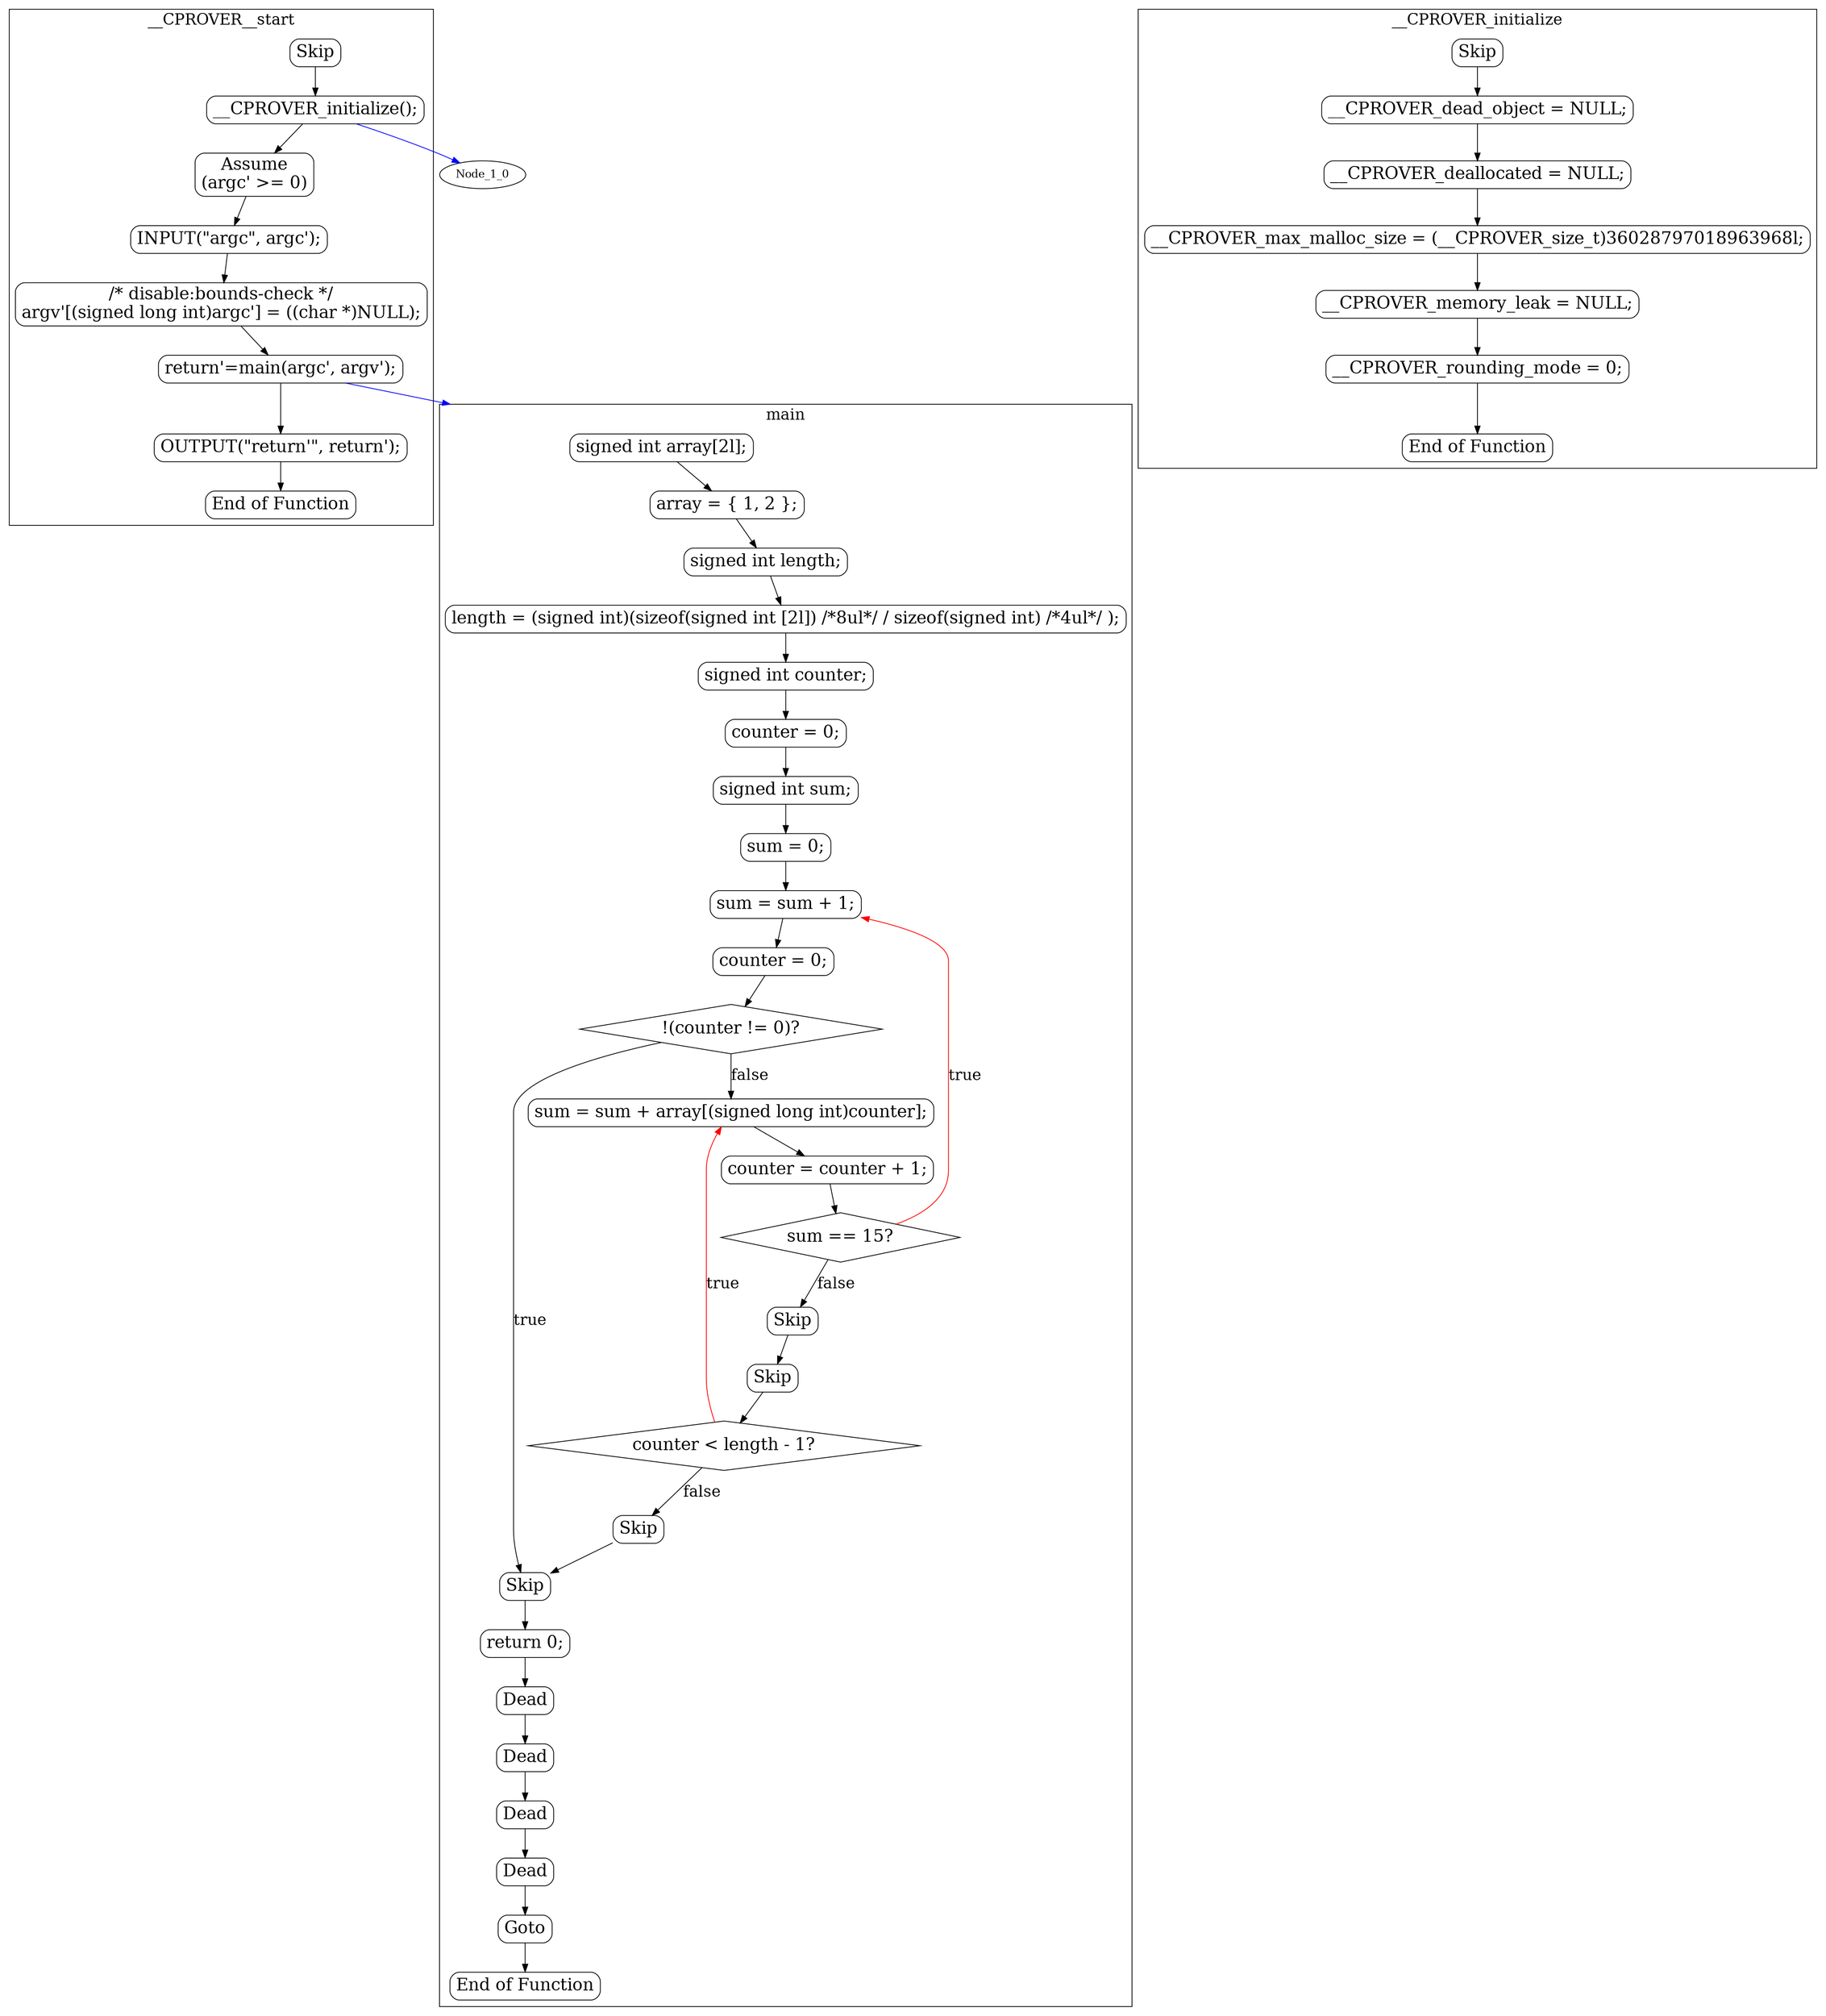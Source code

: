 digraph G {
color=black;orientation=portrait;fontsize=20;compound=true;size="30,40";ratio=compress;
subgraph "cluster_main" {
label="main";
Node_0_0 [shape=Mrecord,fontsize=22,label="signed int array[2l];"];
Node_0_0 -> Node_0_1 ;
Node_0_1 [shape=Mrecord,fontsize=22,label="array = \{ 1, 2 \};"];
Node_0_1 -> Node_0_2 ;
Node_0_2 [shape=Mrecord,fontsize=22,label="signed int length;"];
Node_0_2 -> Node_0_3 ;
Node_0_3 [shape=Mrecord,fontsize=22,label="length = (signed int)(sizeof(signed int [2l]) /*8ul*/  / sizeof(signed int) /*4ul*/ );"];
Node_0_3 -> Node_0_4 ;
Node_0_4 [shape=Mrecord,fontsize=22,label="signed int counter;"];
Node_0_4 -> Node_0_5 ;
Node_0_5 [shape=Mrecord,fontsize=22,label="counter = 0;"];
Node_0_5 -> Node_0_6 ;
Node_0_6 [shape=Mrecord,fontsize=22,label="signed int sum;"];
Node_0_6 -> Node_0_7 ;
Node_0_7 [shape=Mrecord,fontsize=22,label="sum = 0;"];
Node_0_7 -> Node_0_8 ;
Node_0_8 [shape=Mrecord,fontsize=22,label="sum = sum + 1;"];
Node_0_8 -> Node_0_9 ;
Node_0_9 [shape=Mrecord,fontsize=22,label="counter = 0;"];
Node_0_9 -> Node_0_10 ;
Node_0_10 [shape=diamond,fontsize=22,label="!(counter != 0)?"];
Node_0_10 -> Node_0_18 [fontsize=20,label="true"];
Node_0_10 -> Node_0_11 [fontsize=20,label="false"];
Node_0_18 [shape=Mrecord,fontsize=22,label="Skip"];
Node_0_18 -> Node_0_19 ;
Node_0_11 [shape=Mrecord,fontsize=22,label="sum = sum + array[(signed long int)counter];"];
Node_0_11 -> Node_0_12 ;
Node_0_19 [shape=Mrecord,fontsize=22,label="return 0;"];
Node_0_19 -> Node_0_20 ;
Node_0_12 [shape=Mrecord,fontsize=22,label="counter = counter + 1;"];
Node_0_12 -> Node_0_13 ;
Node_0_20 [shape=Mrecord,fontsize=22,label="Dead"];
Node_0_20 -> Node_0_21 ;
Node_0_13 [shape=diamond,fontsize=22,label="sum == 15?"];
Node_0_13 -> Node_0_8 [fontsize=20,label="true",color=red];
Node_0_13 -> Node_0_14 [fontsize=20,label="false"];
Node_0_21 [shape=Mrecord,fontsize=22,label="Dead"];
Node_0_21 -> Node_0_22 ;
Node_0_14 [shape=Mrecord,fontsize=22,label="Skip"];
Node_0_14 -> Node_0_15 ;
Node_0_22 [shape=Mrecord,fontsize=22,label="Dead"];
Node_0_22 -> Node_0_23 ;
Node_0_15 [shape=Mrecord,fontsize=22,label="Skip"];
Node_0_15 -> Node_0_16 ;
Node_0_23 [shape=Mrecord,fontsize=22,label="Dead"];
Node_0_23 -> Node_0_24 ;
Node_0_16 [shape=diamond,fontsize=22,label="counter \< length - 1?"];
Node_0_16 -> Node_0_11 [fontsize=20,label="true",color=red];
Node_0_16 -> Node_0_17 [fontsize=20,label="false"];
Node_0_24 [shape=Mrecord,fontsize=22,label="Goto"];
Node_0_24 -> Node_0_25 ;
Node_0_17 [shape=Mrecord,fontsize=22,label="Skip"];
Node_0_17 -> Node_0_18 ;
Node_0_25 [shape=Mrecord,fontsize=22,label="End of Function"];
}
subgraph "cluster___CPROVER_initialize" {
label="__CPROVER_initialize";
Node_1_26 [shape=Mrecord,fontsize=22,label="Skip"];
Node_1_26 -> Node_1_27 ;
Node_1_27 [shape=Mrecord,fontsize=22,label="__CPROVER_dead_object = NULL;"];
Node_1_27 -> Node_1_28 ;
Node_1_28 [shape=Mrecord,fontsize=22,label="__CPROVER_deallocated = NULL;"];
Node_1_28 -> Node_1_29 ;
Node_1_29 [shape=Mrecord,fontsize=22,label="__CPROVER_max_malloc_size = (__CPROVER_size_t)36028797018963968l;"];
Node_1_29 -> Node_1_30 ;
Node_1_30 [shape=Mrecord,fontsize=22,label="__CPROVER_memory_leak = NULL;"];
Node_1_30 -> Node_1_31 ;
Node_1_31 [shape=Mrecord,fontsize=22,label="__CPROVER_rounding_mode = 0;"];
Node_1_31 -> Node_1_32 ;
Node_1_32 [shape=Mrecord,fontsize=22,label="End of Function"];
}
subgraph "cluster___CPROVER__start" {
label="__CPROVER__start";
Node_2_33 [shape=Mrecord,fontsize=22,label="Skip"];
Node_2_33 -> Node_2_34 ;
Node_2_34 [shape=Mrecord,fontsize=22,label="__CPROVER_initialize();"];
Node_2_34 -> Node_2_35 ;
Node_2_35 [shape=Mrecord,fontsize=22,label="Assume\n(argc' \>= 0)"];
Node_2_35 -> Node_2_36 ;
Node_2_36 [shape=Mrecord,fontsize=22,label="INPUT(\"argc\", argc');"];
Node_2_36 -> Node_2_37 ;
Node_2_37 [shape=Mrecord,fontsize=22,label="/* disable:bounds-check */\nargv'[(signed long int)argc'] = ((char *)NULL);"];
Node_2_37 -> Node_2_38 ;
Node_2_38 [shape=Mrecord,fontsize=22,label="return'=main(argc', argv');"];
Node_2_38 -> Node_2_39 ;
Node_2_39 [shape=Mrecord,fontsize=22,label="OUTPUT(\"return'\", return');"];
Node_2_39 -> Node_2_40 ;
Node_2_40 [shape=Mrecord,fontsize=22,label="End of Function"];
}
Node_2_34 -> Node_1_0 [lhead="cluster___CPROVER_initialize",color=blue];
Node_2_38 -> Node_0_0 [lhead="cluster_main",color=blue];
}
